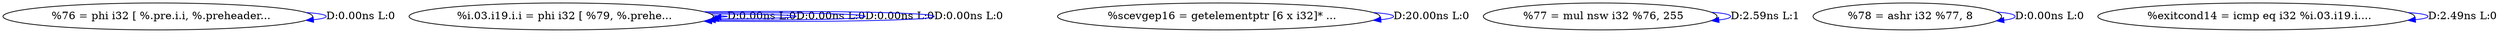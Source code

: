 digraph {
Node0x3ef3340[label="  %76 = phi i32 [ %.pre.i.i, %.preheader..."];
Node0x3ef3340 -> Node0x3ef3340[label="D:0.00ns L:0",color=blue];
Node0x3ef3420[label="  %i.03.i19.i.i = phi i32 [ %79, %.prehe..."];
Node0x3ef3420 -> Node0x3ef3420[label="D:0.00ns L:0",color=blue];
Node0x3ef3420 -> Node0x3ef3420[label="D:0.00ns L:0",color=blue];
Node0x3ef3420 -> Node0x3ef3420[label="D:0.00ns L:0",color=blue];
Node0x3ef3420 -> Node0x3ef3420[label="D:0.00ns L:0",color=blue];
Node0x3ef3500[label="  %scevgep16 = getelementptr [6 x i32]* ..."];
Node0x3ef3500 -> Node0x3ef3500[label="D:20.00ns L:0",color=blue];
Node0x3ef35e0[label="  %77 = mul nsw i32 %76, 255"];
Node0x3ef35e0 -> Node0x3ef35e0[label="D:2.59ns L:1",color=blue];
Node0x3ef36c0[label="  %78 = ashr i32 %77, 8"];
Node0x3ef36c0 -> Node0x3ef36c0[label="D:0.00ns L:0",color=blue];
Node0x3ef3880[label="  %exitcond14 = icmp eq i32 %i.03.i19.i...."];
Node0x3ef3880 -> Node0x3ef3880[label="D:2.49ns L:0",color=blue];
}
